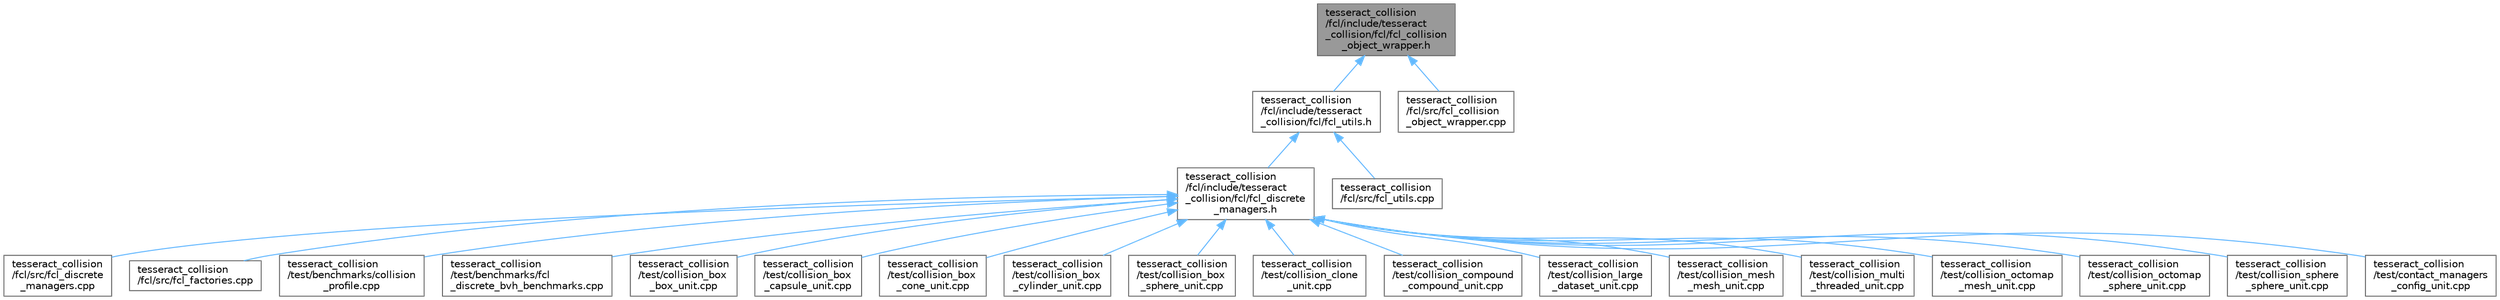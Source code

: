 digraph "tesseract_collision/fcl/include/tesseract_collision/fcl/fcl_collision_object_wrapper.h"
{
 // LATEX_PDF_SIZE
  bgcolor="transparent";
  edge [fontname=Helvetica,fontsize=10,labelfontname=Helvetica,labelfontsize=10];
  node [fontname=Helvetica,fontsize=10,shape=box,height=0.2,width=0.4];
  Node1 [label="tesseract_collision\l/fcl/include/tesseract\l_collision/fcl/fcl_collision\l_object_wrapper.h",height=0.2,width=0.4,color="gray40", fillcolor="grey60", style="filled", fontcolor="black",tooltip="Collision Object Wrapper to modify AABB with contact distance threshold."];
  Node1 -> Node2 [dir="back",color="steelblue1",style="solid"];
  Node2 [label="tesseract_collision\l/fcl/include/tesseract\l_collision/fcl/fcl_utils.h",height=0.2,width=0.4,color="grey40", fillcolor="white", style="filled",URL="$d2/dde/fcl__utils_8h.html",tooltip="Tesseract ROS FCL Utility Functions."];
  Node2 -> Node3 [dir="back",color="steelblue1",style="solid"];
  Node3 [label="tesseract_collision\l/fcl/include/tesseract\l_collision/fcl/fcl_discrete\l_managers.h",height=0.2,width=0.4,color="grey40", fillcolor="white", style="filled",URL="$dc/d8d/fcl__discrete__managers_8h.html",tooltip="Tesseract ROS FCL contact checker implementation."];
  Node3 -> Node4 [dir="back",color="steelblue1",style="solid"];
  Node4 [label="tesseract_collision\l/fcl/src/fcl_discrete\l_managers.cpp",height=0.2,width=0.4,color="grey40", fillcolor="white", style="filled",URL="$d7/dbb/fcl__discrete__managers_8cpp.html",tooltip="Tesseract ROS FCL contact checker implementation."];
  Node3 -> Node5 [dir="back",color="steelblue1",style="solid"];
  Node5 [label="tesseract_collision\l/fcl/src/fcl_factories.cpp",height=0.2,width=0.4,color="grey40", fillcolor="white", style="filled",URL="$d6/d74/fcl__factories_8cpp.html",tooltip="Factories for loading fcl contact managers as plugins."];
  Node3 -> Node6 [dir="back",color="steelblue1",style="solid"];
  Node6 [label="tesseract_collision\l/test/benchmarks/collision\l_profile.cpp",height=0.2,width=0.4,color="grey40", fillcolor="white", style="filled",URL="$df/d70/collision__profile_8cpp.html",tooltip=" "];
  Node3 -> Node7 [dir="back",color="steelblue1",style="solid"];
  Node7 [label="tesseract_collision\l/test/benchmarks/fcl\l_discrete_bvh_benchmarks.cpp",height=0.2,width=0.4,color="grey40", fillcolor="white", style="filled",URL="$db/d3e/fcl__discrete__bvh__benchmarks_8cpp.html",tooltip=" "];
  Node3 -> Node8 [dir="back",color="steelblue1",style="solid"];
  Node8 [label="tesseract_collision\l/test/collision_box\l_box_unit.cpp",height=0.2,width=0.4,color="grey40", fillcolor="white", style="filled",URL="$df/d8e/collision__box__box__unit_8cpp.html",tooltip=" "];
  Node3 -> Node9 [dir="back",color="steelblue1",style="solid"];
  Node9 [label="tesseract_collision\l/test/collision_box\l_capsule_unit.cpp",height=0.2,width=0.4,color="grey40", fillcolor="white", style="filled",URL="$d1/d2d/collision__box__capsule__unit_8cpp.html",tooltip=" "];
  Node3 -> Node10 [dir="back",color="steelblue1",style="solid"];
  Node10 [label="tesseract_collision\l/test/collision_box\l_cone_unit.cpp",height=0.2,width=0.4,color="grey40", fillcolor="white", style="filled",URL="$de/d30/collision__box__cone__unit_8cpp.html",tooltip=" "];
  Node3 -> Node11 [dir="back",color="steelblue1",style="solid"];
  Node11 [label="tesseract_collision\l/test/collision_box\l_cylinder_unit.cpp",height=0.2,width=0.4,color="grey40", fillcolor="white", style="filled",URL="$d8/da5/collision__box__cylinder__unit_8cpp.html",tooltip=" "];
  Node3 -> Node12 [dir="back",color="steelblue1",style="solid"];
  Node12 [label="tesseract_collision\l/test/collision_box\l_sphere_unit.cpp",height=0.2,width=0.4,color="grey40", fillcolor="white", style="filled",URL="$d0/dc5/collision__box__sphere__unit_8cpp.html",tooltip=" "];
  Node3 -> Node13 [dir="back",color="steelblue1",style="solid"];
  Node13 [label="tesseract_collision\l/test/collision_clone\l_unit.cpp",height=0.2,width=0.4,color="grey40", fillcolor="white", style="filled",URL="$d7/dd0/collision__clone__unit_8cpp.html",tooltip=" "];
  Node3 -> Node14 [dir="back",color="steelblue1",style="solid"];
  Node14 [label="tesseract_collision\l/test/collision_compound\l_compound_unit.cpp",height=0.2,width=0.4,color="grey40", fillcolor="white", style="filled",URL="$df/d9f/collision__compound__compound__unit_8cpp.html",tooltip=" "];
  Node3 -> Node15 [dir="back",color="steelblue1",style="solid"];
  Node15 [label="tesseract_collision\l/test/collision_large\l_dataset_unit.cpp",height=0.2,width=0.4,color="grey40", fillcolor="white", style="filled",URL="$db/d91/collision__large__dataset__unit_8cpp.html",tooltip=" "];
  Node3 -> Node16 [dir="back",color="steelblue1",style="solid"];
  Node16 [label="tesseract_collision\l/test/collision_mesh\l_mesh_unit.cpp",height=0.2,width=0.4,color="grey40", fillcolor="white", style="filled",URL="$dc/da8/collision__mesh__mesh__unit_8cpp.html",tooltip=" "];
  Node3 -> Node17 [dir="back",color="steelblue1",style="solid"];
  Node17 [label="tesseract_collision\l/test/collision_multi\l_threaded_unit.cpp",height=0.2,width=0.4,color="grey40", fillcolor="white", style="filled",URL="$df/d67/collision__multi__threaded__unit_8cpp.html",tooltip=" "];
  Node3 -> Node18 [dir="back",color="steelblue1",style="solid"];
  Node18 [label="tesseract_collision\l/test/collision_octomap\l_mesh_unit.cpp",height=0.2,width=0.4,color="grey40", fillcolor="white", style="filled",URL="$d0/dcb/collision__octomap__mesh__unit_8cpp.html",tooltip=" "];
  Node3 -> Node19 [dir="back",color="steelblue1",style="solid"];
  Node19 [label="tesseract_collision\l/test/collision_octomap\l_sphere_unit.cpp",height=0.2,width=0.4,color="grey40", fillcolor="white", style="filled",URL="$db/d30/collision__octomap__sphere__unit_8cpp.html",tooltip=" "];
  Node3 -> Node20 [dir="back",color="steelblue1",style="solid"];
  Node20 [label="tesseract_collision\l/test/collision_sphere\l_sphere_unit.cpp",height=0.2,width=0.4,color="grey40", fillcolor="white", style="filled",URL="$d3/d38/collision__sphere__sphere__unit_8cpp.html",tooltip=" "];
  Node3 -> Node21 [dir="back",color="steelblue1",style="solid"];
  Node21 [label="tesseract_collision\l/test/contact_managers\l_config_unit.cpp",height=0.2,width=0.4,color="grey40", fillcolor="white", style="filled",URL="$d3/d57/contact__managers__config__unit_8cpp.html",tooltip="Tesseract collision contact managers config test."];
  Node2 -> Node22 [dir="back",color="steelblue1",style="solid"];
  Node22 [label="tesseract_collision\l/fcl/src/fcl_utils.cpp",height=0.2,width=0.4,color="grey40", fillcolor="white", style="filled",URL="$dc/d03/fcl__utils_8cpp.html",tooltip="Tesseract ROS FCL Utility Functions."];
  Node1 -> Node23 [dir="back",color="steelblue1",style="solid"];
  Node23 [label="tesseract_collision\l/fcl/src/fcl_collision\l_object_wrapper.cpp",height=0.2,width=0.4,color="grey40", fillcolor="white", style="filled",URL="$d7/d39/fcl__collision__object__wrapper_8cpp.html",tooltip="Collision Object Wrapper to modify AABB with contact distance threshold."];
}
